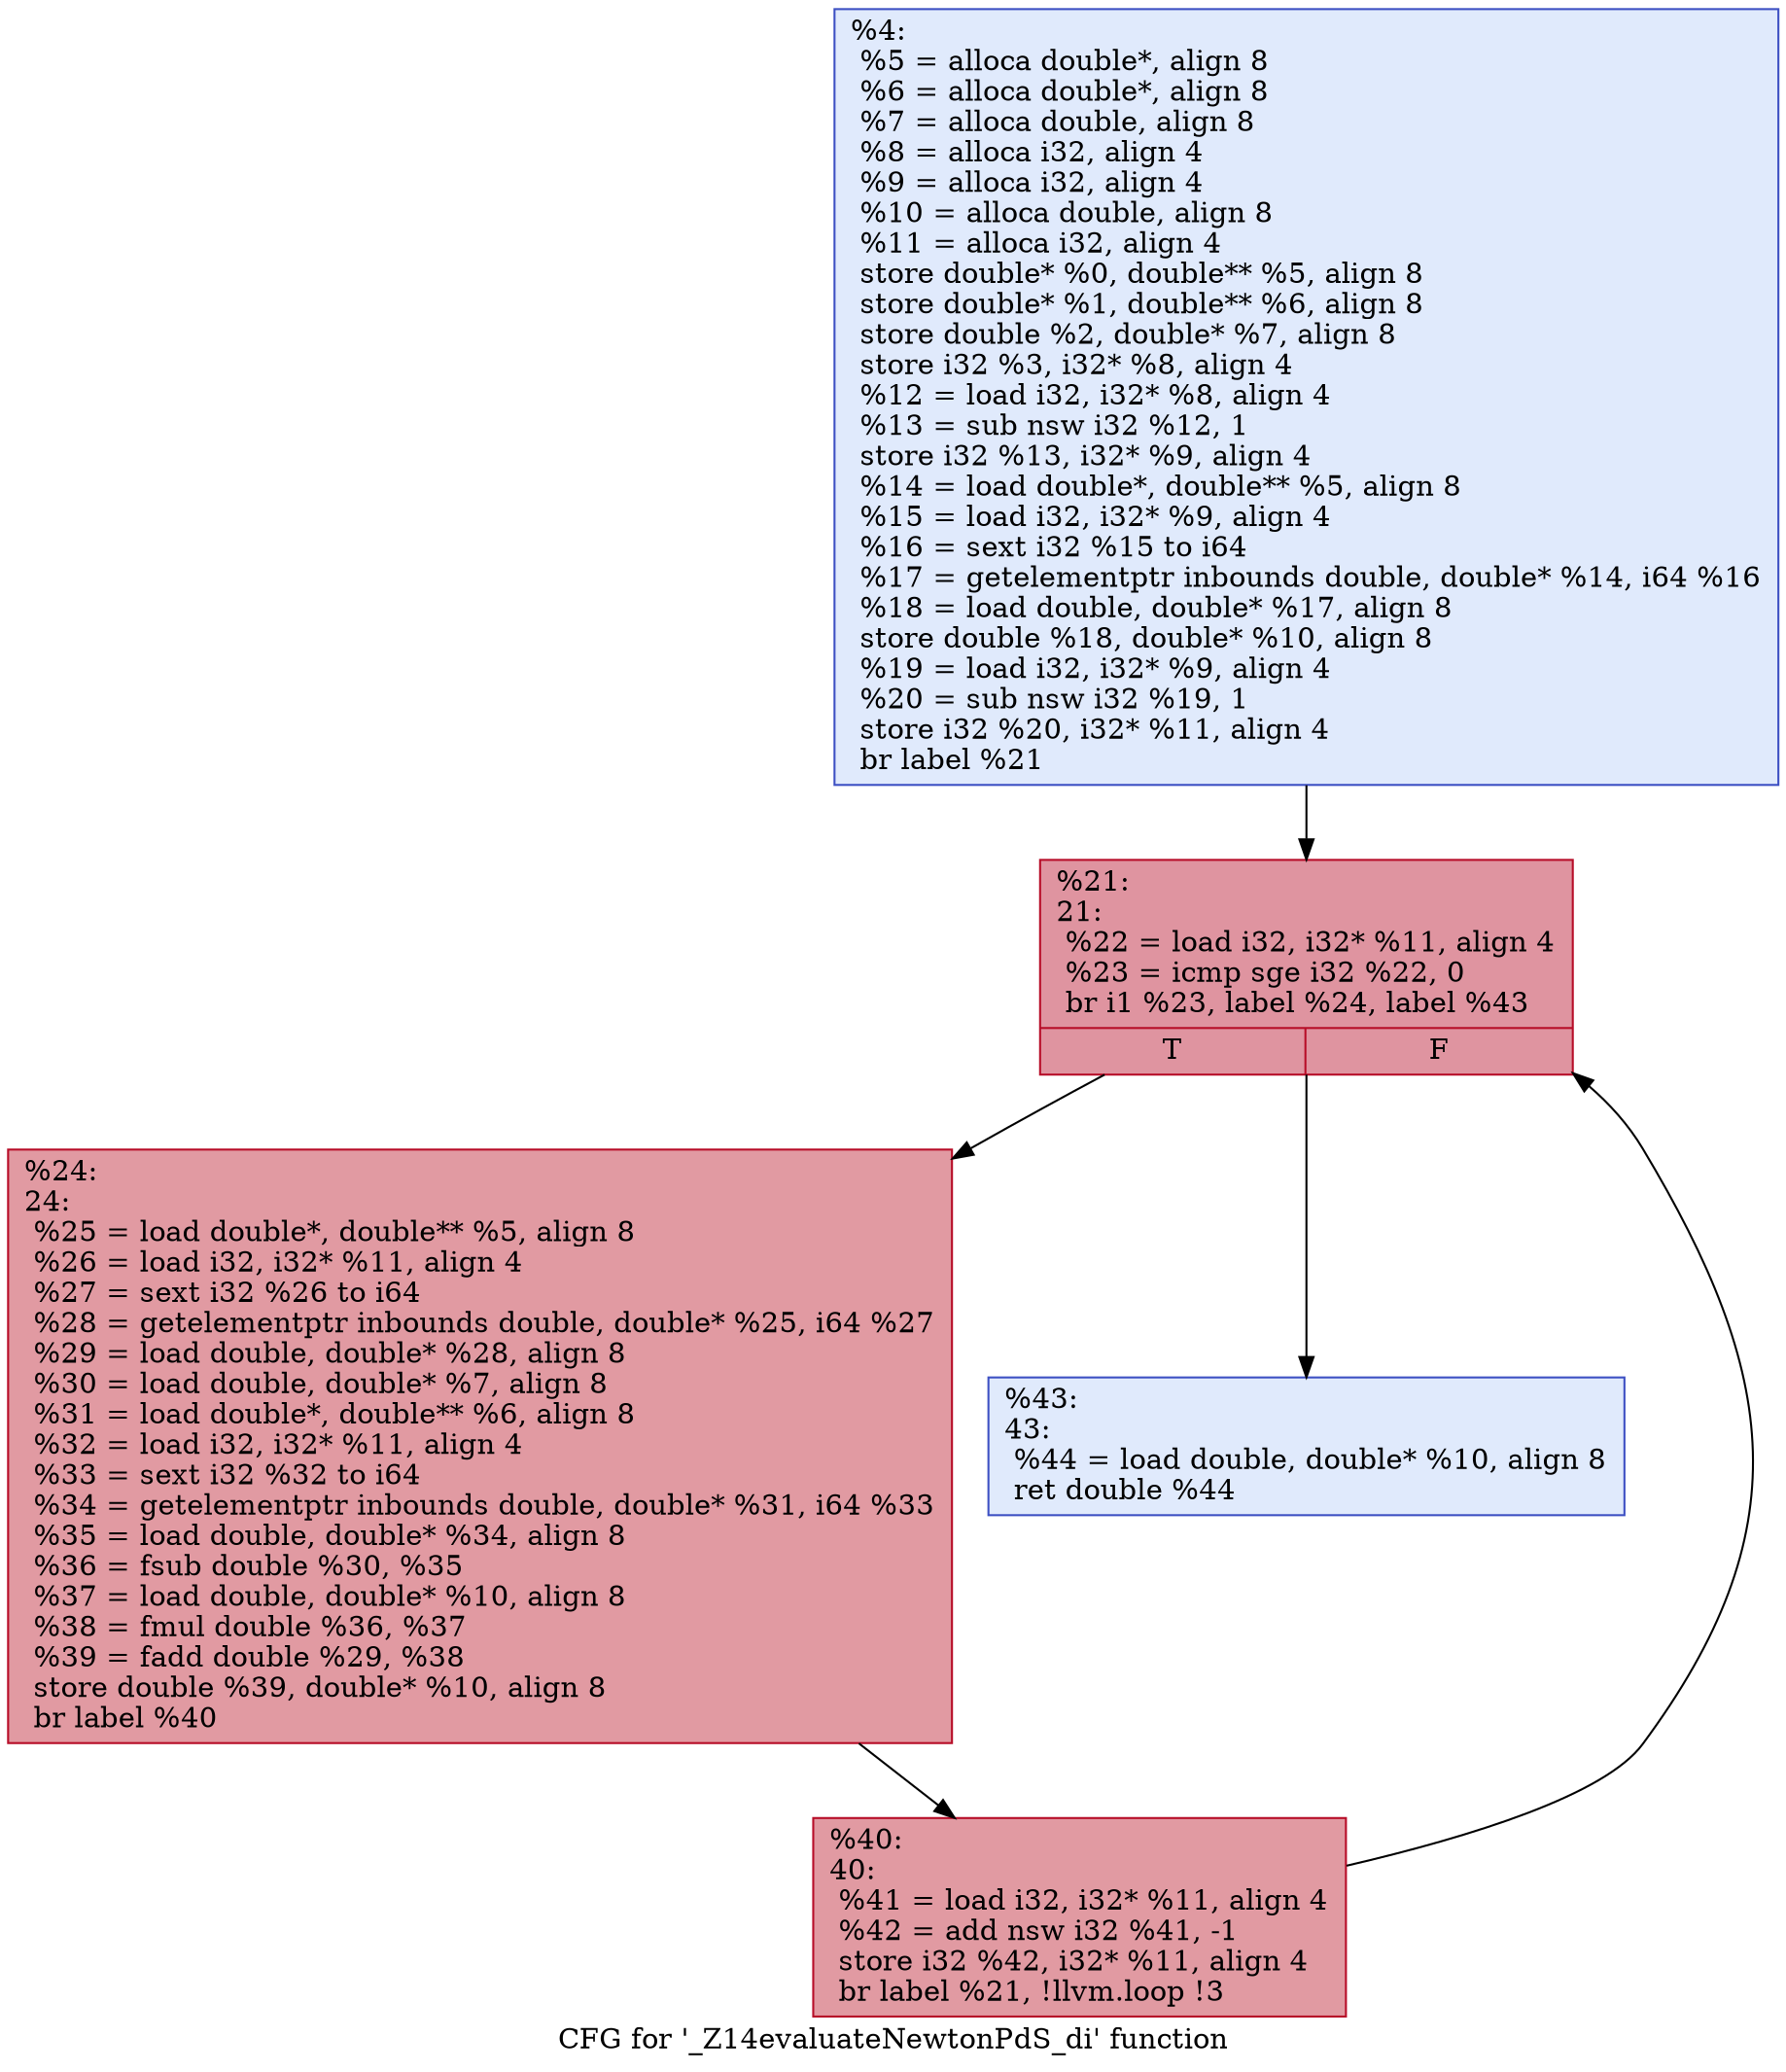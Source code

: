 digraph "CFG for '_Z14evaluateNewtonPdS_di' function" {
	label="CFG for '_Z14evaluateNewtonPdS_di' function";

	1 [shape=record,color="#3d50c3ff", style=filled, fillcolor="#b9d0f970",label="{%4:\l  %5 = alloca double*, align 8\l  %6 = alloca double*, align 8\l  %7 = alloca double, align 8\l  %8 = alloca i32, align 4\l  %9 = alloca i32, align 4\l  %10 = alloca double, align 8\l  %11 = alloca i32, align 4\l  store double* %0, double** %5, align 8\l  store double* %1, double** %6, align 8\l  store double %2, double* %7, align 8\l  store i32 %3, i32* %8, align 4\l  %12 = load i32, i32* %8, align 4\l  %13 = sub nsw i32 %12, 1\l  store i32 %13, i32* %9, align 4\l  %14 = load double*, double** %5, align 8\l  %15 = load i32, i32* %9, align 4\l  %16 = sext i32 %15 to i64\l  %17 = getelementptr inbounds double, double* %14, i64 %16\l  %18 = load double, double* %17, align 8\l  store double %18, double* %10, align 8\l  %19 = load i32, i32* %9, align 4\l  %20 = sub nsw i32 %19, 1\l  store i32 %20, i32* %11, align 4\l  br label %21\l}"];
	1 -> 2;
	2 [shape=record,color="#b70d28ff", style=filled, fillcolor="#b70d2870",label="{%21:\l21:                                               \l  %22 = load i32, i32* %11, align 4\l  %23 = icmp sge i32 %22, 0\l  br i1 %23, label %24, label %43\l|{<s0>T|<s1>F}}"];
	2 -> 3;
	2 -> 4;
	3 [shape=record,color="#b70d28ff", style=filled, fillcolor="#bb1b2c70",label="{%24:\l24:                                               \l  %25 = load double*, double** %5, align 8\l  %26 = load i32, i32* %11, align 4\l  %27 = sext i32 %26 to i64\l  %28 = getelementptr inbounds double, double* %25, i64 %27\l  %29 = load double, double* %28, align 8\l  %30 = load double, double* %7, align 8\l  %31 = load double*, double** %6, align 8\l  %32 = load i32, i32* %11, align 4\l  %33 = sext i32 %32 to i64\l  %34 = getelementptr inbounds double, double* %31, i64 %33\l  %35 = load double, double* %34, align 8\l  %36 = fsub double %30, %35\l  %37 = load double, double* %10, align 8\l  %38 = fmul double %36, %37\l  %39 = fadd double %29, %38\l  store double %39, double* %10, align 8\l  br label %40\l}"];
	3 -> 5;
	5 [shape=record,color="#b70d28ff", style=filled, fillcolor="#bb1b2c70",label="{%40:\l40:                                               \l  %41 = load i32, i32* %11, align 4\l  %42 = add nsw i32 %41, -1\l  store i32 %42, i32* %11, align 4\l  br label %21, !llvm.loop !3\l}"];
	5 -> 2;
	4 [shape=record,color="#3d50c3ff", style=filled, fillcolor="#b9d0f970",label="{%43:\l43:                                               \l  %44 = load double, double* %10, align 8\l  ret double %44\l}"];
}
